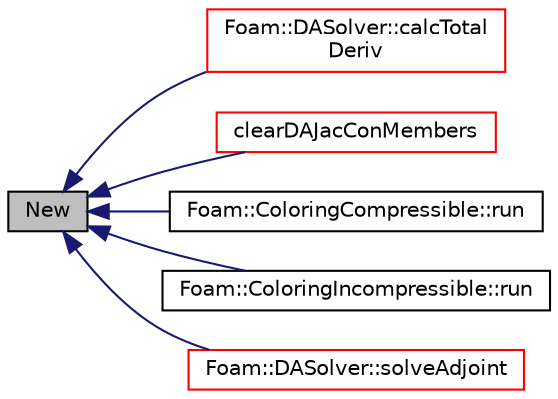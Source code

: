 digraph "New"
{
  bgcolor="transparent";
  edge [fontname="Helvetica",fontsize="10",labelfontname="Helvetica",labelfontsize="10"];
  node [fontname="Helvetica",fontsize="10",shape=record];
  rankdir="LR";
  Node233 [label="New",height=0.2,width=0.4,color="black", fillcolor="grey75", style="filled", fontcolor="black"];
  Node233 -> Node234 [dir="back",color="midnightblue",fontsize="10",style="solid",fontname="Helvetica"];
  Node234 [label="Foam::DASolver::calcTotal\lDeriv",height=0.2,width=0.4,color="red",URL="$classFoam_1_1DASolver.html#ae61bd69b450c4e79a7eb089751e0ecde",tooltip="compute the total derivatives "];
  Node233 -> Node236 [dir="back",color="midnightblue",fontsize="10",style="solid",fontname="Helvetica"];
  Node236 [label="clearDAJacConMembers",height=0.2,width=0.4,color="red",URL="$classFoam_1_1DAJacCon.html#a4cf46f89e91fea3ef7b601ee1cae3470",tooltip="clear members in DAJacCon "];
  Node233 -> Node241 [dir="back",color="midnightblue",fontsize="10",style="solid",fontname="Helvetica"];
  Node241 [label="Foam::ColoringCompressible::run",height=0.2,width=0.4,color="black",URL="$classFoam_1_1ColoringCompressible.html#a13a43e6d814de94978c515cb084873b1",tooltip="run "];
  Node233 -> Node242 [dir="back",color="midnightblue",fontsize="10",style="solid",fontname="Helvetica"];
  Node242 [label="Foam::ColoringIncompressible::run",height=0.2,width=0.4,color="black",URL="$classFoam_1_1ColoringIncompressible.html#a13a43e6d814de94978c515cb084873b1",tooltip="run "];
  Node233 -> Node243 [dir="back",color="midnightblue",fontsize="10",style="solid",fontname="Helvetica"];
  Node243 [label="Foam::DASolver::solveAdjoint",height=0.2,width=0.4,color="red",URL="$classFoam_1_1DASolver.html#a985af8c5b6d6bf478b8fd1d999865b47",tooltip="solve the adjoint linear equations "];
}
